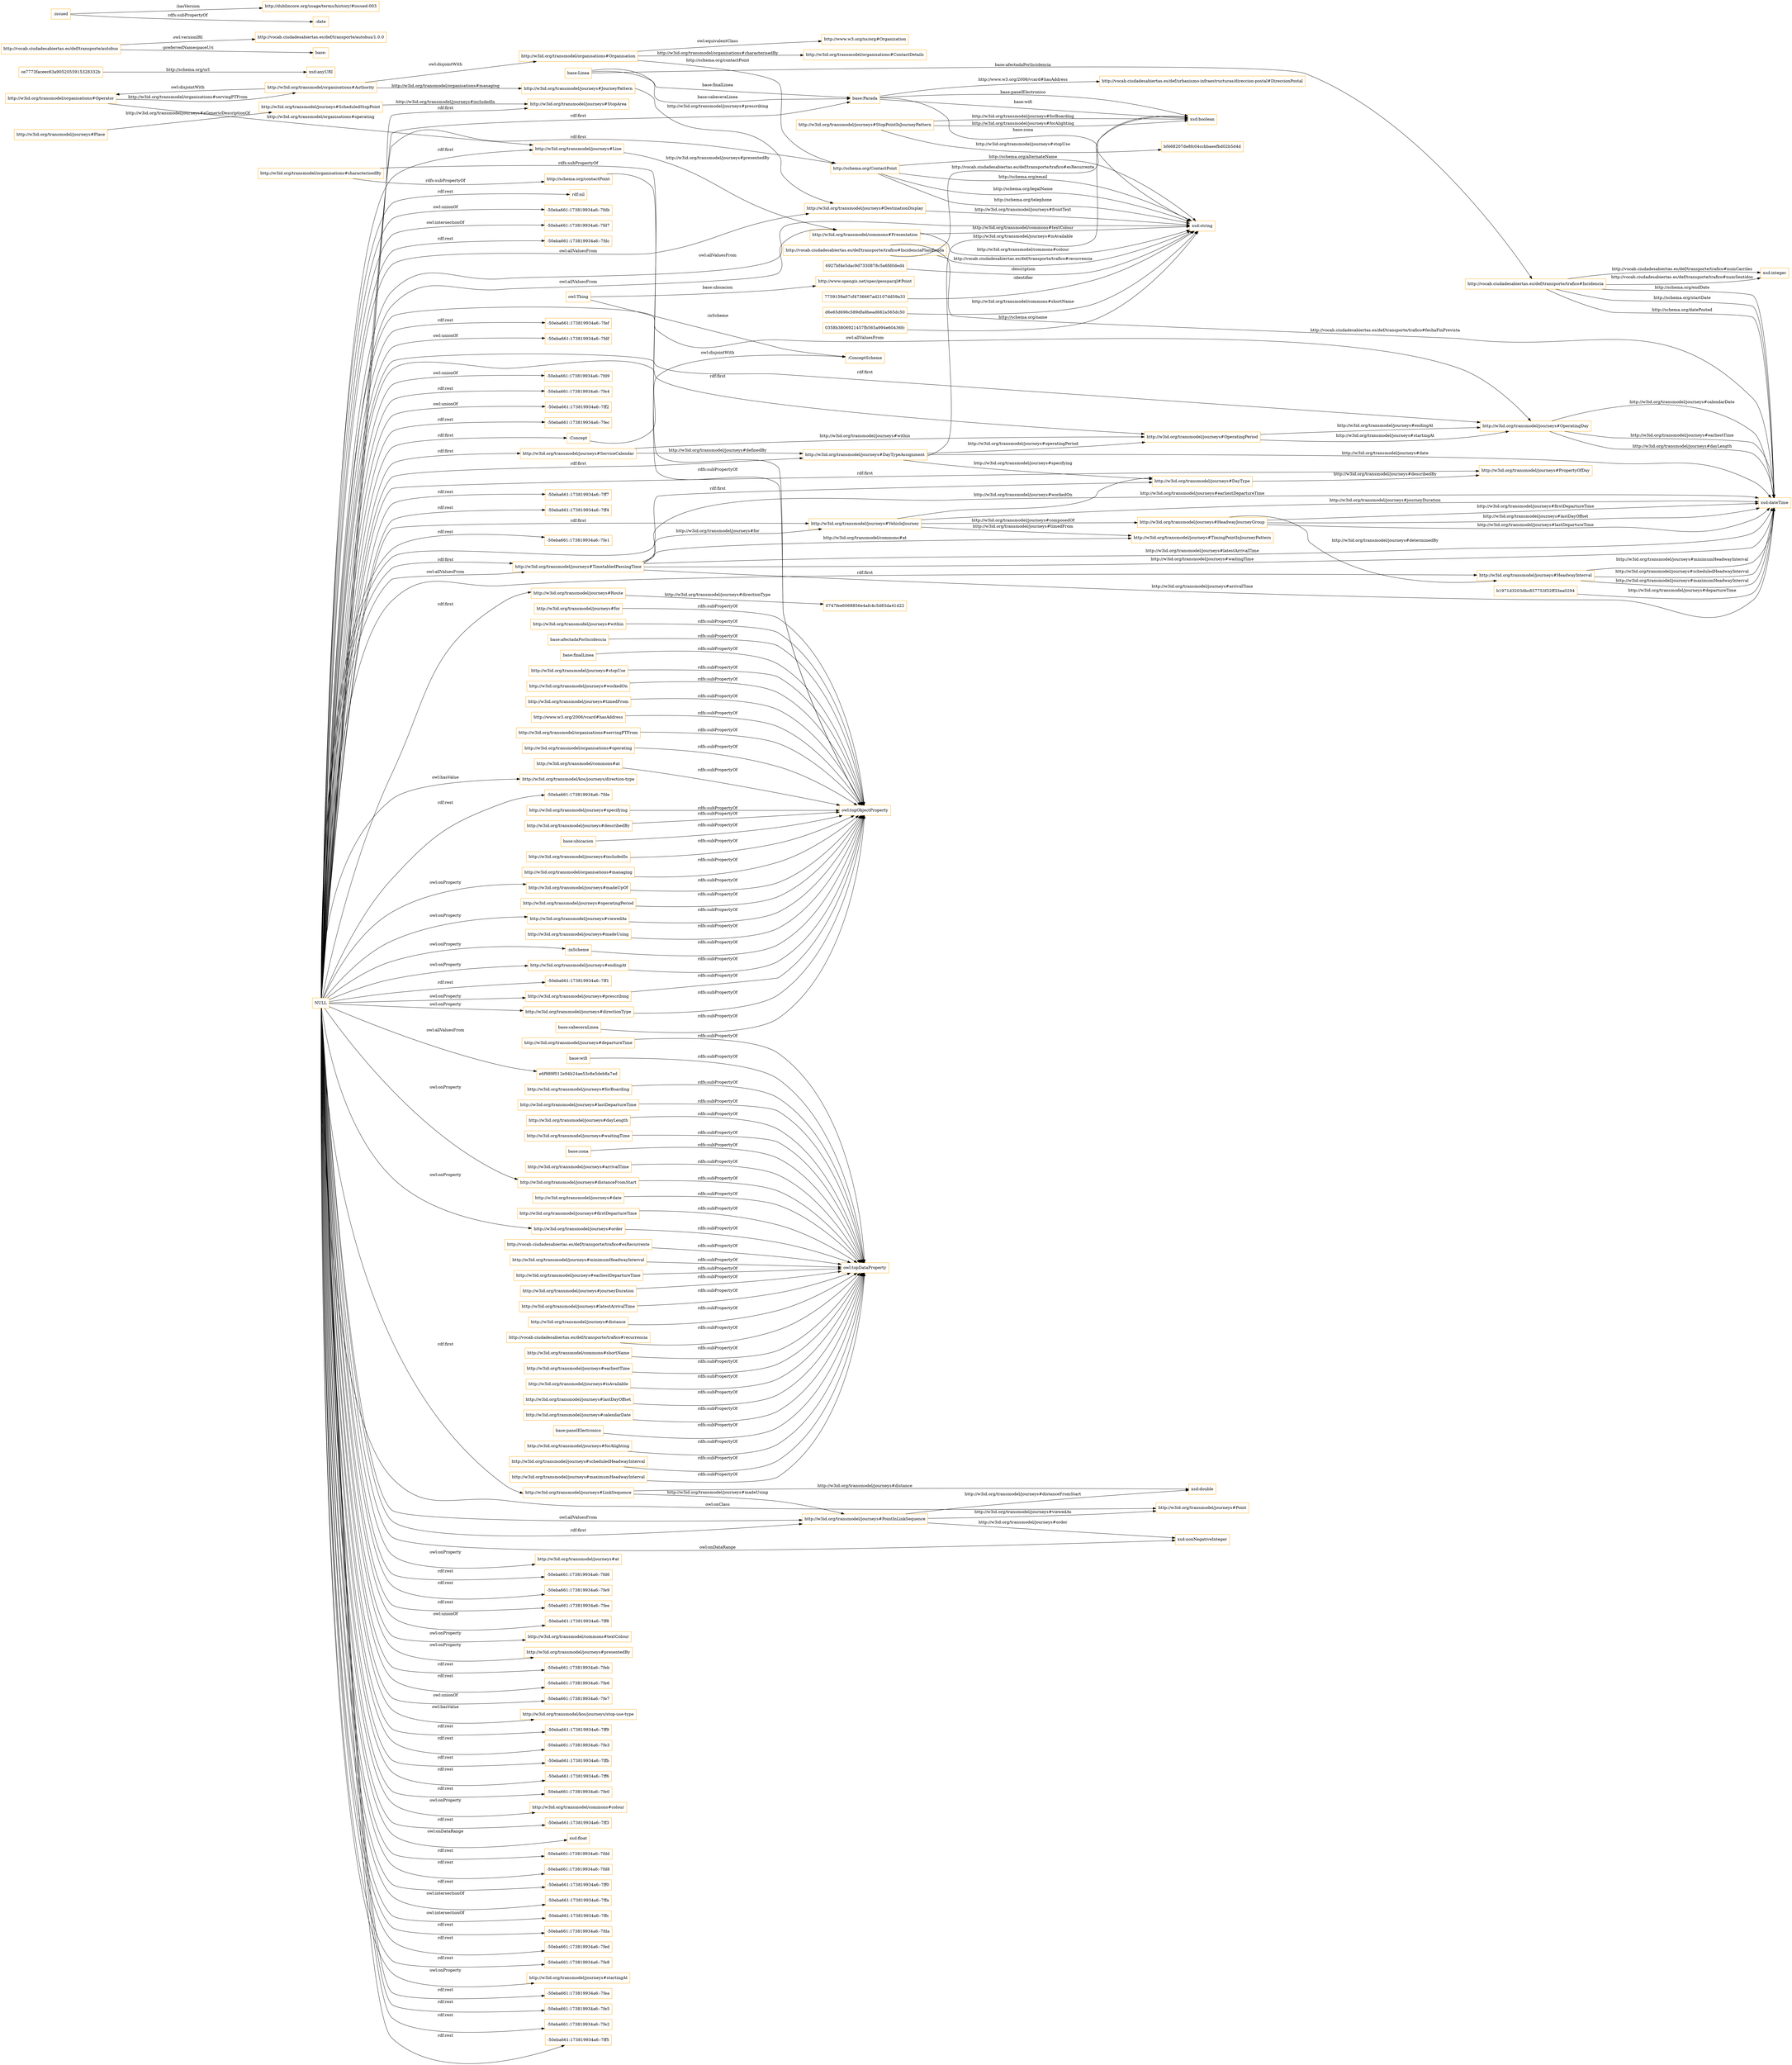 digraph ar2dtool_diagram { 
rankdir=LR;
size="1501"
node [shape = rectangle, color="orange"]; "http://w3id.org/transmodel/journeys#StopArea" "7759159a07cf4736667ad2107dd59a33" "http://w3id.org/transmodel/journeys#VehicleJourney" "http://w3id.org/transmodel/commons#Presentation" "http://w3id.org/transmodel/journeys#Line" "http://w3id.org/transmodel/journeys#PropertyOfDay" "base:Linea" "http://w3id.org/transmodel/organisations#ContactDetails" "http://www.opengis.net/spec/geosparql#Point" "6927bf4e5dac9d7330878c5a6fd0ded4" "http://w3id.org/transmodel/organisations#Organisation" "http://w3id.org/transmodel/journeys#DestinationDisplay" "http://schema.org/ContactPoint" "http://w3id.org/transmodel/journeys#JourneyPattern" "http://vocab.ciudadesabiertas.es/def/urbanismo-infraestructuras/direccion-postal#DireccionPostal" "http://w3id.org/transmodel/journeys#Route" "0747fee6068856e4afc4c5d83da41d22" "http://w3id.org/transmodel/journeys#OperatingDay" "http://www.w3.org/ns/org#Organization" "http://w3id.org/transmodel/journeys#HeadwayInterval" ":ConceptScheme" ":Concept" "http://w3id.org/transmodel/journeys#StopPointInJourneyPattern" "bf468207de8fc04ccbbaeefbd02b5d4d" "http://w3id.org/transmodel/journeys#TimingPointInJourneyPattern" "http://vocab.ciudadesabiertas.es/def/transporte/trafico#IncidenciaPlanificada" "http://w3id.org/transmodel/organisations#Authority" "http://w3id.org/transmodel/journeys#Place" "http://vocab.ciudadesabiertas.es/def/transporte/trafico#Incidencia" "http://w3id.org/transmodel/journeys#DayTypeAssignment" "http://w3id.org/transmodel/journeys#HeadwayJourneyGroup" "http://w3id.org/transmodel/journeys#ServiceCalendar" "http://w3id.org/transmodel/journeys#OperatingPeriod" "base:Parada" "d6e65d696c589dfa8bead682a565dc50" "0358b3806921457fb565a994e60436fc" "http://w3id.org/transmodel/journeys#DayType" "ce7773faceec63a9052055915328332b" "b1971d3203dbc857753f32ff33ea0294" "http://w3id.org/transmodel/journeys#PointInLinkSequence" "http://w3id.org/transmodel/journeys#Point" "http://w3id.org/transmodel/journeys#TimetabledPassingTime" "http://w3id.org/transmodel/journeys#LinkSequence" "http://w3id.org/transmodel/organisations#Operator" "http://w3id.org/transmodel/journeys#ScheduledStopPoint" "e6f989f012e94b24ae53c8e5deb8a7ed" ; /*classes style*/
	"http://vocab.ciudadesabiertas.es/def/transporte/trafico#recurrencia" -> "owl:topDataProperty" [ label = "rdfs:subPropertyOf" ];
	"http://w3id.org/transmodel/journeys#prescribing" -> "owl:topObjectProperty" [ label = "rdfs:subPropertyOf" ];
	"http://w3id.org/transmodel/organisations#Organisation" -> "http://www.w3.org/ns/org#Organization" [ label = "owl:equivalentClass" ];
	"http://vocab.ciudadesabiertas.es/def/transporte/autobus" -> "http://vocab.ciudadesabiertas.es/def/transporte/autobus/1.0.0" [ label = "owl:versionIRI" ];
	"http://vocab.ciudadesabiertas.es/def/transporte/autobus" -> "base:" [ label = ":preferredNamespaceUri" ];
	"http://w3id.org/transmodel/commons#shortName" -> "owl:topDataProperty" [ label = "rdfs:subPropertyOf" ];
	"http://w3id.org/transmodel/journeys#directionType" -> "owl:topObjectProperty" [ label = "rdfs:subPropertyOf" ];
	"http://w3id.org/transmodel/journeys#earliestTime" -> "owl:topDataProperty" [ label = "rdfs:subPropertyOf" ];
	"http://w3id.org/transmodel/organisations#Authority" -> "http://w3id.org/transmodel/organisations#Organisation" [ label = "owl:disjointWith" ];
	"http://w3id.org/transmodel/organisations#Authority" -> "http://w3id.org/transmodel/organisations#Operator" [ label = "owl:disjointWith" ];
	"http://w3id.org/transmodel/journeys#isAvailable" -> "owl:topDataProperty" [ label = "rdfs:subPropertyOf" ];
	"http://w3id.org/transmodel/journeys#workedOn" -> "owl:topObjectProperty" [ label = "rdfs:subPropertyOf" ];
	"http://w3id.org/transmodel/journeys#timedFrom" -> "owl:topObjectProperty" [ label = "rdfs:subPropertyOf" ];
	"http://w3id.org/transmodel/journeys#lastDayOffset" -> "owl:topDataProperty" [ label = "rdfs:subPropertyOf" ];
	"http://w3id.org/transmodel/journeys#calendarDate" -> "owl:topDataProperty" [ label = "rdfs:subPropertyOf" ];
	"base:panelElectronico" -> "owl:topDataProperty" [ label = "rdfs:subPropertyOf" ];
	"http://w3id.org/transmodel/journeys#forAlighting" -> "owl:topDataProperty" [ label = "rdfs:subPropertyOf" ];
	"http://www.w3.org/2006/vcard#hasAddress" -> "owl:topObjectProperty" [ label = "rdfs:subPropertyOf" ];
	"http://w3id.org/transmodel/journeys#scheduledHeadwayInterval" -> "owl:topDataProperty" [ label = "rdfs:subPropertyOf" ];
	"http://w3id.org/transmodel/organisations#servingPTFrom" -> "owl:topObjectProperty" [ label = "rdfs:subPropertyOf" ];
	"http://w3id.org/transmodel/journeys#distanceFromStart" -> "owl:topDataProperty" [ label = "rdfs:subPropertyOf" ];
	"http://w3id.org/transmodel/organisations#operating" -> "owl:topObjectProperty" [ label = "rdfs:subPropertyOf" ];
	"http://w3id.org/transmodel/journeys#madeUpOf" -> "owl:topObjectProperty" [ label = "rdfs:subPropertyOf" ];
	"http://w3id.org/transmodel/journeys#departureTime" -> "owl:topDataProperty" [ label = "rdfs:subPropertyOf" ];
	"base:wifi" -> "owl:topDataProperty" [ label = "rdfs:subPropertyOf" ];
	"http://w3id.org/transmodel/journeys#forBoarding" -> "owl:topDataProperty" [ label = "rdfs:subPropertyOf" ];
	":Concept" -> ":ConceptScheme" [ label = "owl:disjointWith" ];
	"http://w3id.org/transmodel/journeys#viewedAs" -> "owl:topObjectProperty" [ label = "rdfs:subPropertyOf" ];
	"http://w3id.org/transmodel/journeys#lastDepartureTime" -> "owl:topDataProperty" [ label = "rdfs:subPropertyOf" ];
	"http://w3id.org/transmodel/commons#at" -> "owl:topObjectProperty" [ label = "rdfs:subPropertyOf" ];
	"http://w3id.org/transmodel/journeys#dayLength" -> "owl:topDataProperty" [ label = "rdfs:subPropertyOf" ];
	"http://w3id.org/transmodel/journeys#specifying" -> "owl:topObjectProperty" [ label = "rdfs:subPropertyOf" ];
	"http://w3id.org/transmodel/journeys#describedBy" -> "owl:topObjectProperty" [ label = "rdfs:subPropertyOf" ];
	":inScheme" -> "owl:topObjectProperty" [ label = "rdfs:subPropertyOf" ];
	"NULL" -> "-50eba661:173819934a6:-7fe9" [ label = "rdf:rest" ];
	"NULL" -> "-50eba661:173819934a6:-7fee" [ label = "rdf:rest" ];
	"NULL" -> "-50eba661:173819934a6:-7ff8" [ label = "owl:unionOf" ];
	"NULL" -> "http://w3id.org/transmodel/journeys#HeadwayInterval" [ label = "rdf:first" ];
	"NULL" -> "e6f989f012e94b24ae53c8e5deb8a7ed" [ label = "owl:allValuesFrom" ];
	"NULL" -> "http://w3id.org/transmodel/commons#textColour" [ label = "owl:onProperty" ];
	"NULL" -> "http://w3id.org/transmodel/journeys#presentedBy" [ label = "owl:onProperty" ];
	"NULL" -> "http://w3id.org/transmodel/journeys#PropertyOfDay" [ label = "rdf:first" ];
	"NULL" -> "-50eba661:173819934a6:-7feb" [ label = "rdf:rest" ];
	"NULL" -> "-50eba661:173819934a6:-7fe6" [ label = "rdf:rest" ];
	"NULL" -> ":Concept" [ label = "rdf:first" ];
	"NULL" -> "http://w3id.org/transmodel/journeys#directionType" [ label = "owl:onProperty" ];
	"NULL" -> "-50eba661:173819934a6:-7fe7" [ label = "owl:unionOf" ];
	"NULL" -> "http://w3id.org/transmodel/kos/journeys/stop-use-type" [ label = "owl:hasValue" ];
	"NULL" -> "http://w3id.org/transmodel/journeys#Point" [ label = "owl:onClass" ];
	"NULL" -> "-50eba661:173819934a6:-7ff9" [ label = "rdf:rest" ];
	"NULL" -> "-50eba661:173819934a6:-7fe3" [ label = "rdf:rest" ];
	"NULL" -> "http://w3id.org/transmodel/journeys#LinkSequence" [ label = "rdf:first" ];
	"NULL" -> "http://w3id.org/transmodel/journeys#VehicleJourney" [ label = "rdf:first" ];
	"NULL" -> "http://w3id.org/transmodel/journeys#distanceFromStart" [ label = "owl:onProperty" ];
	"NULL" -> "-50eba661:173819934a6:-7ffb" [ label = "rdf:rest" ];
	"NULL" -> "-50eba661:173819934a6:-7ff6" [ label = "rdf:rest" ];
	"NULL" -> "http://w3id.org/transmodel/journeys#StopArea" [ label = "rdf:first" ];
	"NULL" -> "-50eba661:173819934a6:-7fe0" [ label = "rdf:rest" ];
	"NULL" -> "http://w3id.org/transmodel/journeys#viewedAs" [ label = "owl:onProperty" ];
	"NULL" -> "http://w3id.org/transmodel/journeys#PointInLinkSequence" [ label = "owl:allValuesFrom" ];
	"NULL" -> "xsd:string" [ label = "owl:allValuesFrom" ];
	"NULL" -> "http://w3id.org/transmodel/commons#colour" [ label = "owl:onProperty" ];
	"NULL" -> "-50eba661:173819934a6:-7ff3" [ label = "rdf:rest" ];
	"NULL" -> "http://w3id.org/transmodel/journeys#DestinationDisplay" [ label = "owl:allValuesFrom" ];
	"NULL" -> "xsd:float" [ label = "owl:onDataRange" ];
	"NULL" -> "http://w3id.org/transmodel/journeys#ServiceCalendar" [ label = "rdf:first" ];
	"NULL" -> "http://w3id.org/transmodel/commons#Presentation" [ label = "owl:allValuesFrom" ];
	"NULL" -> "-50eba661:173819934a6:-7fdd" [ label = "rdf:rest" ];
	"NULL" -> "-50eba661:173819934a6:-7fd8" [ label = "rdf:rest" ];
	"NULL" -> "-50eba661:173819934a6:-7ff0" [ label = "rdf:rest" ];
	"NULL" -> "http://w3id.org/transmodel/journeys#OperatingDay" [ label = "owl:allValuesFrom" ];
	"NULL" -> "-50eba661:173819934a6:-7ffa" [ label = "owl:intersectionOf" ];
	"NULL" -> "http://w3id.org/transmodel/journeys#DayTypeAssignment" [ label = "rdf:first" ];
	"NULL" -> "-50eba661:173819934a6:-7ffc" [ label = "owl:intersectionOf" ];
	"NULL" -> "-50eba661:173819934a6:-7fda" [ label = "rdf:rest" ];
	"NULL" -> "http://w3id.org/transmodel/journeys#TimetabledPassingTime" [ label = "rdf:first" ];
	"NULL" -> "-50eba661:173819934a6:-7fed" [ label = "rdf:rest" ];
	"NULL" -> "-50eba661:173819934a6:-7fe8" [ label = "rdf:rest" ];
	"NULL" -> "http://w3id.org/transmodel/journeys#startingAt" [ label = "owl:onProperty" ];
	"NULL" -> "-50eba661:173819934a6:-7fea" [ label = "rdf:rest" ];
	"NULL" -> "-50eba661:173819934a6:-7fe5" [ label = "rdf:rest" ];
	"NULL" -> "http://w3id.org/transmodel/journeys#PointInLinkSequence" [ label = "rdf:first" ];
	"NULL" -> "-50eba661:173819934a6:-7fe2" [ label = "rdf:rest" ];
	"NULL" -> "http://w3id.org/transmodel/journeys#endingAt" [ label = "owl:onProperty" ];
	"NULL" -> "-50eba661:173819934a6:-7ff5" [ label = "rdf:rest" ];
	"NULL" -> "rdf:nil" [ label = "rdf:rest" ];
	"NULL" -> "http://w3id.org/transmodel/journeys#madeUpOf" [ label = "owl:onProperty" ];
	"NULL" -> "http://w3id.org/transmodel/journeys#Line" [ label = "rdf:first" ];
	"NULL" -> "-50eba661:173819934a6:-7fdb" [ label = "owl:unionOf" ];
	"NULL" -> "-50eba661:173819934a6:-7fd7" [ label = "owl:intersectionOf" ];
	"NULL" -> "http://w3id.org/transmodel/journeys#OperatingPeriod" [ label = "rdf:first" ];
	"NULL" -> "http://schema.org/ContactPoint" [ label = "rdf:first" ];
	"NULL" -> "http://w3id.org/transmodel/journeys#order" [ label = "owl:onProperty" ];
	"NULL" -> "-50eba661:173819934a6:-7fdc" [ label = "rdf:rest" ];
	"NULL" -> "http://w3id.org/transmodel/journeys#DayType" [ label = "rdf:first" ];
	"NULL" -> "-50eba661:173819934a6:-7fef" [ label = "rdf:rest" ];
	"NULL" -> "-50eba661:173819934a6:-7fec" [ label = "rdf:rest" ];
	"NULL" -> "http://w3id.org/transmodel/journeys#TimetabledPassingTime" [ label = "owl:allValuesFrom" ];
	"NULL" -> "-50eba661:173819934a6:-7fdf" [ label = "owl:unionOf" ];
	"NULL" -> "http://w3id.org/transmodel/journeys#Route" [ label = "rdf:first" ];
	"NULL" -> "-50eba661:173819934a6:-7fd9" [ label = "owl:unionOf" ];
	"NULL" -> "-50eba661:173819934a6:-7fe4" [ label = "rdf:rest" ];
	"NULL" -> "-50eba661:173819934a6:-7ff2" [ label = "owl:unionOf" ];
	"NULL" -> "-50eba661:173819934a6:-7ff7" [ label = "rdf:rest" ];
	"NULL" -> "-50eba661:173819934a6:-7fe1" [ label = "rdf:rest" ];
	"NULL" -> "xsd:nonNegativeInteger" [ label = "owl:onDataRange" ];
	"NULL" -> ":inScheme" [ label = "owl:onProperty" ];
	"NULL" -> "-50eba661:173819934a6:-7ff4" [ label = "rdf:rest" ];
	"NULL" -> "http://w3id.org/transmodel/kos/journeys/direction-type" [ label = "owl:hasValue" ];
	"NULL" -> "-50eba661:173819934a6:-7fde" [ label = "rdf:rest" ];
	"NULL" -> "-50eba661:173819934a6:-7ff1" [ label = "rdf:rest" ];
	"NULL" -> "http://w3id.org/transmodel/journeys#at" [ label = "owl:onProperty" ];
	"NULL" -> "http://w3id.org/transmodel/journeys#OperatingDay" [ label = "rdf:first" ];
	"NULL" -> "http://w3id.org/transmodel/journeys#prescribing" [ label = "owl:onProperty" ];
	"NULL" -> "base:Parada" [ label = "rdf:first" ];
	"NULL" -> "-50eba661:173819934a6:-7fd6" [ label = "rdf:rest" ];
	"base:zona" -> "owl:topDataProperty" [ label = "rdfs:subPropertyOf" ];
	"http://w3id.org/transmodel/journeys#arrivalTime" -> "owl:topDataProperty" [ label = "rdfs:subPropertyOf" ];
	"http://w3id.org/transmodel/organisations#characterisedBy" -> "owl:topObjectProperty" [ label = "rdfs:subPropertyOf" ];
	"http://w3id.org/transmodel/organisations#characterisedBy" -> "http://schema.org/contactPoint" [ label = "rdfs:subPropertyOf" ];
	"base:cabeceraLinea" -> "owl:topObjectProperty" [ label = "rdfs:subPropertyOf" ];
	"http://w3id.org/transmodel/journeys#date" -> "owl:topDataProperty" [ label = "rdfs:subPropertyOf" ];
	"http://w3id.org/transmodel/journeys#firstDepartureTime" -> "owl:topDataProperty" [ label = "rdfs:subPropertyOf" ];
	"http://schema.org/contactPoint" -> "owl:topObjectProperty" [ label = "rdfs:subPropertyOf" ];
	"http://w3id.org/transmodel/journeys#for" -> "owl:topObjectProperty" [ label = "rdfs:subPropertyOf" ];
	"http://w3id.org/transmodel/journeys#within" -> "owl:topObjectProperty" [ label = "rdfs:subPropertyOf" ];
	"http://w3id.org/transmodel/journeys#maximumHeadwayInterval" -> "owl:topDataProperty" [ label = "rdfs:subPropertyOf" ];
	"base:afectadaPorIncidencia" -> "owl:topObjectProperty" [ label = "rdfs:subPropertyOf" ];
	"base:finalLinea" -> "owl:topObjectProperty" [ label = "rdfs:subPropertyOf" ];
	"base:ubicacion" -> "owl:topObjectProperty" [ label = "rdfs:subPropertyOf" ];
	"http://w3id.org/transmodel/journeys#endingAt" -> "owl:topObjectProperty" [ label = "rdfs:subPropertyOf" ];
	":issued" -> "http://dublincore.org/usage/terms/history/#issued-003" [ label = ":hasVersion" ];
	":issued" -> ":date" [ label = "rdfs:subPropertyOf" ];
	"http://w3id.org/transmodel/journeys#waitingTime" -> "owl:topDataProperty" [ label = "rdfs:subPropertyOf" ];
	"http://w3id.org/transmodel/journeys#includedIn" -> "owl:topObjectProperty" [ label = "rdfs:subPropertyOf" ];
	"http://vocab.ciudadesabiertas.es/def/transporte/trafico#esRecurrente" -> "owl:topDataProperty" [ label = "rdfs:subPropertyOf" ];
	"http://w3id.org/transmodel/organisations#managing" -> "owl:topObjectProperty" [ label = "rdfs:subPropertyOf" ];
	"http://w3id.org/transmodel/journeys#minimumHeadwayInterval" -> "owl:topDataProperty" [ label = "rdfs:subPropertyOf" ];
	"http://w3id.org/transmodel/journeys#order" -> "owl:topDataProperty" [ label = "rdfs:subPropertyOf" ];
	"http://w3id.org/transmodel/journeys#earliestDepartureTime" -> "owl:topDataProperty" [ label = "rdfs:subPropertyOf" ];
	"http://w3id.org/transmodel/journeys#operatingPeriod" -> "owl:topObjectProperty" [ label = "rdfs:subPropertyOf" ];
	"http://w3id.org/transmodel/journeys#journeyDuration" -> "owl:topDataProperty" [ label = "rdfs:subPropertyOf" ];
	"http://w3id.org/transmodel/journeys#latestArrivalTime" -> "owl:topDataProperty" [ label = "rdfs:subPropertyOf" ];
	"http://w3id.org/transmodel/journeys#madeUsing" -> "owl:topObjectProperty" [ label = "rdfs:subPropertyOf" ];
	"http://w3id.org/transmodel/journeys#distance" -> "owl:topDataProperty" [ label = "rdfs:subPropertyOf" ];
	"http://w3id.org/transmodel/journeys#stopUse" -> "owl:topObjectProperty" [ label = "rdfs:subPropertyOf" ];
	"http://vocab.ciudadesabiertas.es/def/transporte/trafico#Incidencia" -> "xsd:dateTime" [ label = "http://schema.org/startDate" ];
	"http://schema.org/ContactPoint" -> "xsd:string" [ label = "http://schema.org/alternateName" ];
	"base:Linea" -> "base:Parada" [ label = "base:finalLinea" ];
	"http://w3id.org/transmodel/journeys#DayTypeAssignment" -> "http://w3id.org/transmodel/journeys#DayType" [ label = "http://w3id.org/transmodel/journeys#specifying" ];
	"http://w3id.org/transmodel/organisations#Operator" -> "http://w3id.org/transmodel/organisations#Authority" [ label = "http://w3id.org/transmodel/organisations#servingPTFrom" ];
	"http://w3id.org/transmodel/journeys#StopPointInJourneyPattern" -> "xsd:boolean" [ label = "http://w3id.org/transmodel/journeys#forBoarding" ];
	"http://w3id.org/transmodel/journeys#HeadwayJourneyGroup" -> "xsd:dateTime" [ label = "http://w3id.org/transmodel/journeys#firstDepartureTime" ];
	"6927bf4e5dac9d7330878c5a6fd0ded4" -> "xsd:string" [ label = ":description" ];
	"http://w3id.org/transmodel/journeys#PointInLinkSequence" -> "http://w3id.org/transmodel/journeys#Point" [ label = "http://w3id.org/transmodel/journeys#viewedAs" ];
	"ce7773faceec63a9052055915328332b" -> "xsd:anyURI" [ label = "http://schema.org/url" ];
	"base:Linea" -> "http://vocab.ciudadesabiertas.es/def/transporte/trafico#Incidencia" [ label = "base:afectadaPorIncidencia" ];
	"owl:Thing" -> ":ConceptScheme" [ label = ":inScheme" ];
	"http://w3id.org/transmodel/journeys#LinkSequence" -> "http://w3id.org/transmodel/journeys#PointInLinkSequence" [ label = "http://w3id.org/transmodel/journeys#madeUsing" ];
	"http://vocab.ciudadesabiertas.es/def/transporte/trafico#IncidenciaPlanificada" -> "xsd:dateTime" [ label = "http://vocab.ciudadesabiertas.es/def/transporte/trafico#fechaFinPrevista" ];
	"http://schema.org/ContactPoint" -> "xsd:string" [ label = "http://schema.org/email" ];
	"http://w3id.org/transmodel/journeys#HeadwayJourneyGroup" -> "xsd:dateTime" [ label = "http://w3id.org/transmodel/journeys#lastDayOffset" ];
	"base:Parada" -> "http://vocab.ciudadesabiertas.es/def/urbanismo-infraestructuras/direccion-postal#DireccionPostal" [ label = "http://www.w3.org/2006/vcard#hasAddress" ];
	"http://vocab.ciudadesabiertas.es/def/transporte/trafico#Incidencia" -> "xsd:dateTime" [ label = "http://schema.org/datePosted" ];
	"http://w3id.org/transmodel/journeys#HeadwayInterval" -> "xsd:dateTime" [ label = "http://w3id.org/transmodel/journeys#minimumHeadwayInterval" ];
	"http://w3id.org/transmodel/journeys#TimetabledPassingTime" -> "xsd:dateTime" [ label = "http://w3id.org/transmodel/journeys#earliestDepartureTime" ];
	"base:Linea" -> "base:Parada" [ label = "base:cabeceraLinea" ];
	"base:Parada" -> "xsd:string" [ label = "base:zona" ];
	"http://w3id.org/transmodel/organisations#Operator" -> "http://w3id.org/transmodel/journeys#Line" [ label = "http://w3id.org/transmodel/organisations#operating" ];
	"http://w3id.org/transmodel/journeys#TimetabledPassingTime" -> "xsd:dateTime" [ label = "http://w3id.org/transmodel/journeys#latestArrivalTime" ];
	"http://w3id.org/transmodel/journeys#TimetabledPassingTime" -> "http://w3id.org/transmodel/journeys#VehicleJourney" [ label = "http://w3id.org/transmodel/journeys#for" ];
	"http://w3id.org/transmodel/journeys#DestinationDisplay" -> "xsd:string" [ label = "http://w3id.org/transmodel/journeys#frontText" ];
	"http://w3id.org/transmodel/organisations#Organisation" -> "http://schema.org/ContactPoint" [ label = "http://schema.org/contactPoint" ];
	"base:Parada" -> "xsd:boolean" [ label = "base:wifi" ];
	"http://vocab.ciudadesabiertas.es/def/transporte/trafico#Incidencia" -> "xsd:dateTime" [ label = "http://schema.org/endDate" ];
	"http://vocab.ciudadesabiertas.es/def/transporte/trafico#Incidencia" -> "xsd:integer" [ label = "http://vocab.ciudadesabiertas.es/def/transporte/trafico#numCarriles" ];
	"http://w3id.org/transmodel/journeys#ScheduledStopPoint" -> "http://w3id.org/transmodel/journeys#StopArea" [ label = "http://w3id.org/transmodel/journeys#includedIn" ];
	"http://w3id.org/transmodel/journeys#DayTypeAssignment" -> "xsd:dateTime" [ label = "http://w3id.org/transmodel/journeys#date" ];
	"http://w3id.org/transmodel/journeys#DayType" -> "http://w3id.org/transmodel/journeys#PropertyOfDay" [ label = "http://w3id.org/transmodel/journeys#describedBy" ];
	"http://w3id.org/transmodel/journeys#Line" -> "http://w3id.org/transmodel/commons#Presentation" [ label = "http://w3id.org/transmodel/journeys#presentedBy" ];
	"http://w3id.org/transmodel/journeys#VehicleJourney" -> "http://w3id.org/transmodel/journeys#DayType" [ label = "http://w3id.org/transmodel/journeys#workedOn" ];
	"http://w3id.org/transmodel/journeys#VehicleJourney" -> "xsd:dateTime" [ label = "http://w3id.org/transmodel/journeys#journeyDuration" ];
	"http://w3id.org/transmodel/journeys#OperatingPeriod" -> "http://w3id.org/transmodel/journeys#OperatingDay" [ label = "http://w3id.org/transmodel/journeys#endingAt" ];
	"http://w3id.org/transmodel/journeys#StopPointInJourneyPattern" -> "xsd:boolean" [ label = "http://w3id.org/transmodel/journeys#forAlighting" ];
	"b1971d3203dbc857753f32ff33ea0294" -> "xsd:dateTime" [ label = "http://w3id.org/transmodel/journeys#departureTime" ];
	"owl:Thing" -> "http://www.opengis.net/spec/geosparql#Point" [ label = "base:ubicacion" ];
	"http://w3id.org/transmodel/journeys#HeadwayJourneyGroup" -> "http://w3id.org/transmodel/journeys#HeadwayInterval" [ label = "http://w3id.org/transmodel/journeys#determinedBy" ];
	"http://w3id.org/transmodel/journeys#HeadwayInterval" -> "xsd:dateTime" [ label = "http://w3id.org/transmodel/journeys#scheduledHeadwayInterval" ];
	"http://w3id.org/transmodel/organisations#Authority" -> "http://w3id.org/transmodel/journeys#JourneyPattern" [ label = "http://w3id.org/transmodel/organisations#managing" ];
	"http://w3id.org/transmodel/journeys#HeadwayJourneyGroup" -> "xsd:dateTime" [ label = "http://w3id.org/transmodel/journeys#lastDepartureTime" ];
	"http://w3id.org/transmodel/journeys#OperatingDay" -> "xsd:dateTime" [ label = "http://w3id.org/transmodel/journeys#calendarDate" ];
	"http://w3id.org/transmodel/journeys#HeadwayInterval" -> "xsd:dateTime" [ label = "http://w3id.org/transmodel/journeys#maximumHeadwayInterval" ];
	"http://w3id.org/transmodel/journeys#Place" -> "http://w3id.org/transmodel/journeys#ScheduledStopPoint" [ label = "http://w3id.org/transmodel/journeys#aGenericDescriptionOf" ];
	"http://w3id.org/transmodel/journeys#PointInLinkSequence" -> "xsd:double" [ label = "http://w3id.org/transmodel/journeys#distanceFromStart" ];
	"http://w3id.org/transmodel/journeys#StopPointInJourneyPattern" -> "bf468207de8fc04ccbbaeefbd02b5d4d" [ label = "http://w3id.org/transmodel/journeys#stopUse" ];
	"base:Parada" -> "xsd:boolean" [ label = "base:panelElectronico" ];
	"http://schema.org/ContactPoint" -> "xsd:string" [ label = "http://schema.org/legalName" ];
	"http://w3id.org/transmodel/journeys#ServiceCalendar" -> "http://w3id.org/transmodel/journeys#DayTypeAssignment" [ label = "http://w3id.org/transmodel/journeys#definedBy" ];
	"http://w3id.org/transmodel/journeys#OperatingPeriod" -> "http://w3id.org/transmodel/journeys#OperatingDay" [ label = "http://w3id.org/transmodel/journeys#startingAt" ];
	"http://w3id.org/transmodel/journeys#LinkSequence" -> "xsd:double" [ label = "http://w3id.org/transmodel/journeys#distance" ];
	"0358b3806921457fb565a994e60436fc" -> "xsd:string" [ label = "http://schema.org/name" ];
	"http://w3id.org/transmodel/journeys#TimetabledPassingTime" -> "xsd:dateTime" [ label = "http://w3id.org/transmodel/journeys#waitingTime" ];
	"http://w3id.org/transmodel/journeys#PointInLinkSequence" -> "xsd:nonNegativeInteger" [ label = "http://w3id.org/transmodel/journeys#order" ];
	"http://w3id.org/transmodel/journeys#VehicleJourney" -> "http://w3id.org/transmodel/journeys#HeadwayJourneyGroup" [ label = "http://w3id.org/transmodel/journeys#composedOf" ];
	"http://vocab.ciudadesabiertas.es/def/transporte/trafico#IncidenciaPlanificada" -> "xsd:string" [ label = "http://vocab.ciudadesabiertas.es/def/transporte/trafico#recurrencia" ];
	"http://w3id.org/transmodel/journeys#JourneyPattern" -> "http://w3id.org/transmodel/journeys#DestinationDisplay" [ label = "http://w3id.org/transmodel/journeys#prescribing" ];
	"http://w3id.org/transmodel/journeys#OperatingDay" -> "xsd:dateTime" [ label = "http://w3id.org/transmodel/journeys#earliestTime" ];
	"http://w3id.org/transmodel/journeys#TimetabledPassingTime" -> "xsd:dateTime" [ label = "http://w3id.org/transmodel/journeys#arrivalTime" ];
	"7759159a07cf4736667ad2107dd59a33" -> "xsd:string" [ label = ":identifier" ];
	"http://w3id.org/transmodel/journeys#VehicleJourney" -> "http://w3id.org/transmodel/journeys#TimingPointInJourneyPattern" [ label = "http://w3id.org/transmodel/journeys#timedFrom" ];
	"http://w3id.org/transmodel/organisations#Organisation" -> "http://w3id.org/transmodel/organisations#ContactDetails" [ label = "http://w3id.org/transmodel/organisations#characterisedBy" ];
	"http://vocab.ciudadesabiertas.es/def/transporte/trafico#Incidencia" -> "xsd:integer" [ label = "http://vocab.ciudadesabiertas.es/def/transporte/trafico#numSentidos" ];
	"http://w3id.org/transmodel/journeys#TimetabledPassingTime" -> "http://w3id.org/transmodel/journeys#TimingPointInJourneyPattern" [ label = "http://w3id.org/transmodel/commons#at" ];
	"http://w3id.org/transmodel/journeys#OperatingDay" -> "xsd:dateTime" [ label = "http://w3id.org/transmodel/journeys#dayLength" ];
	"http://w3id.org/transmodel/journeys#DayTypeAssignment" -> "xsd:boolean" [ label = "http://w3id.org/transmodel/journeys#isAvailable" ];
	"http://w3id.org/transmodel/journeys#ServiceCalendar" -> "http://w3id.org/transmodel/journeys#OperatingPeriod" [ label = "http://w3id.org/transmodel/journeys#within" ];
	"http://w3id.org/transmodel/journeys#DayTypeAssignment" -> "http://w3id.org/transmodel/journeys#OperatingPeriod" [ label = "http://w3id.org/transmodel/journeys#operatingPeriod" ];
	"http://vocab.ciudadesabiertas.es/def/transporte/trafico#IncidenciaPlanificada" -> "xsd:boolean" [ label = "http://vocab.ciudadesabiertas.es/def/transporte/trafico#esRecurrente" ];
	"http://schema.org/ContactPoint" -> "xsd:string" [ label = "http://schema.org/telephone" ];
	"http://w3id.org/transmodel/journeys#Route" -> "0747fee6068856e4afc4c5d83da41d22" [ label = "http://w3id.org/transmodel/journeys#directionType" ];
	"http://w3id.org/transmodel/commons#Presentation" -> "xsd:string" [ label = "http://w3id.org/transmodel/commons#textColour" ];
	"d6e65d696c589dfa8bead682a565dc50" -> "xsd:string" [ label = "http://w3id.org/transmodel/commons#shortName" ];
	"http://w3id.org/transmodel/commons#Presentation" -> "xsd:string" [ label = "http://w3id.org/transmodel/commons#colour" ];

}
